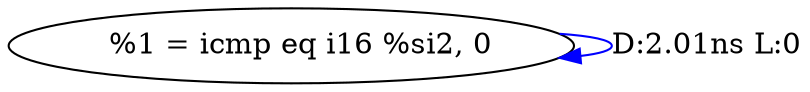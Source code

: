 digraph {
Node0x313f700[label="  %1 = icmp eq i16 %si2, 0"];
Node0x313f700 -> Node0x313f700[label="D:2.01ns L:0",color=blue];
}
